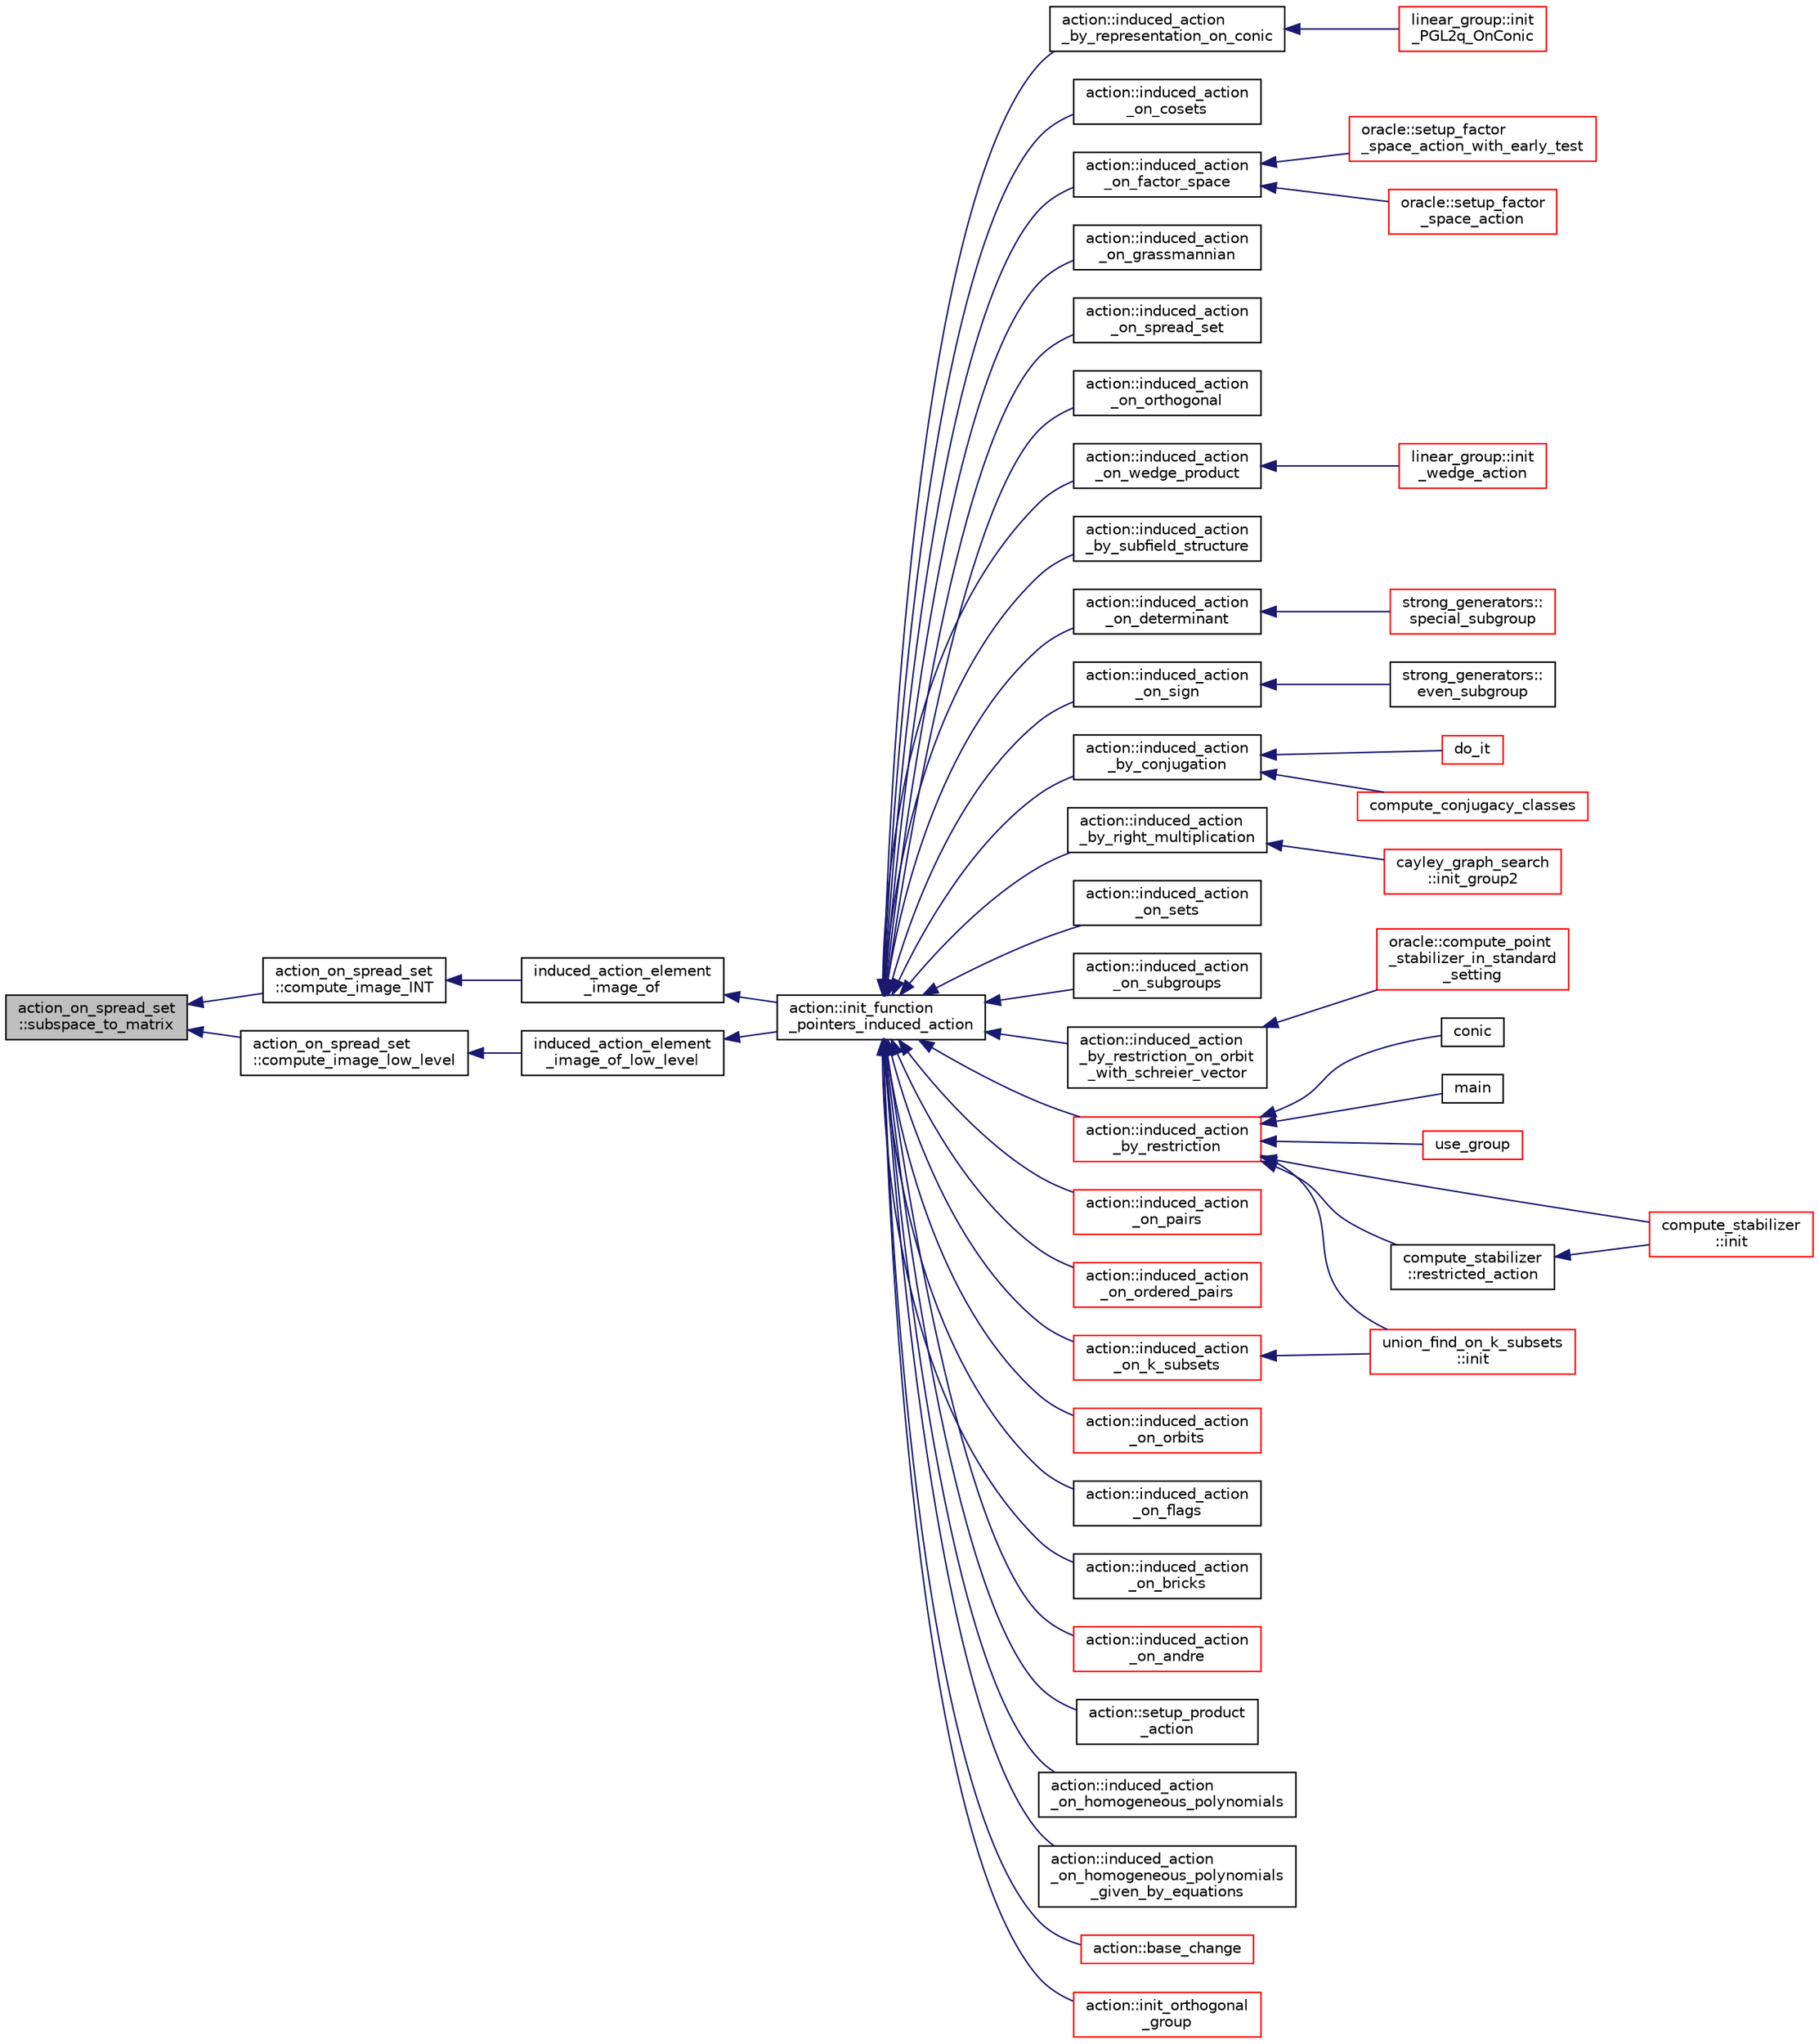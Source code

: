 digraph "action_on_spread_set::subspace_to_matrix"
{
  edge [fontname="Helvetica",fontsize="10",labelfontname="Helvetica",labelfontsize="10"];
  node [fontname="Helvetica",fontsize="10",shape=record];
  rankdir="LR";
  Node1014 [label="action_on_spread_set\l::subspace_to_matrix",height=0.2,width=0.4,color="black", fillcolor="grey75", style="filled", fontcolor="black"];
  Node1014 -> Node1015 [dir="back",color="midnightblue",fontsize="10",style="solid",fontname="Helvetica"];
  Node1015 [label="action_on_spread_set\l::compute_image_INT",height=0.2,width=0.4,color="black", fillcolor="white", style="filled",URL="$d2/d7a/classaction__on__spread__set.html#a424ae719c98b5d99978e60f8f2d65437"];
  Node1015 -> Node1016 [dir="back",color="midnightblue",fontsize="10",style="solid",fontname="Helvetica"];
  Node1016 [label="induced_action_element\l_image_of",height=0.2,width=0.4,color="black", fillcolor="white", style="filled",URL="$d3/d27/interface_8_c.html#a821850d6c3988dd122de0489cd36f0f0"];
  Node1016 -> Node1017 [dir="back",color="midnightblue",fontsize="10",style="solid",fontname="Helvetica"];
  Node1017 [label="action::init_function\l_pointers_induced_action",height=0.2,width=0.4,color="black", fillcolor="white", style="filled",URL="$d2/d86/classaction.html#a3b9287d084b24f7a3b9532a7589c58de"];
  Node1017 -> Node1018 [dir="back",color="midnightblue",fontsize="10",style="solid",fontname="Helvetica"];
  Node1018 [label="action::induced_action\l_by_representation_on_conic",height=0.2,width=0.4,color="black", fillcolor="white", style="filled",URL="$d2/d86/classaction.html#a228538e3f07bc186db8eb5da8b90f617"];
  Node1018 -> Node1019 [dir="back",color="midnightblue",fontsize="10",style="solid",fontname="Helvetica"];
  Node1019 [label="linear_group::init\l_PGL2q_OnConic",height=0.2,width=0.4,color="red", fillcolor="white", style="filled",URL="$df/d5a/classlinear__group.html#a84c4d6e1849da4c6f8f096a1af2a8270"];
  Node1017 -> Node1026 [dir="back",color="midnightblue",fontsize="10",style="solid",fontname="Helvetica"];
  Node1026 [label="action::induced_action\l_on_cosets",height=0.2,width=0.4,color="black", fillcolor="white", style="filled",URL="$d2/d86/classaction.html#acbdff5ffed42af6a01f07dffb2787237"];
  Node1017 -> Node1027 [dir="back",color="midnightblue",fontsize="10",style="solid",fontname="Helvetica"];
  Node1027 [label="action::induced_action\l_on_factor_space",height=0.2,width=0.4,color="black", fillcolor="white", style="filled",URL="$d2/d86/classaction.html#af501ff2aa74fb6049bee5c01cd8b909b"];
  Node1027 -> Node1028 [dir="back",color="midnightblue",fontsize="10",style="solid",fontname="Helvetica"];
  Node1028 [label="oracle::setup_factor\l_space_action_with_early_test",height=0.2,width=0.4,color="red", fillcolor="white", style="filled",URL="$d7/da7/classoracle.html#a7c26a85886666829e9727df91d2f01ad"];
  Node1027 -> Node1108 [dir="back",color="midnightblue",fontsize="10",style="solid",fontname="Helvetica"];
  Node1108 [label="oracle::setup_factor\l_space_action",height=0.2,width=0.4,color="red", fillcolor="white", style="filled",URL="$d7/da7/classoracle.html#a181e076f112ba1f32f5fb4e8abebdb18"];
  Node1017 -> Node1109 [dir="back",color="midnightblue",fontsize="10",style="solid",fontname="Helvetica"];
  Node1109 [label="action::induced_action\l_on_grassmannian",height=0.2,width=0.4,color="black", fillcolor="white", style="filled",URL="$d2/d86/classaction.html#a295b730ecc0b0bf30f714094fef956ea"];
  Node1017 -> Node1110 [dir="back",color="midnightblue",fontsize="10",style="solid",fontname="Helvetica"];
  Node1110 [label="action::induced_action\l_on_spread_set",height=0.2,width=0.4,color="black", fillcolor="white", style="filled",URL="$d2/d86/classaction.html#a7c5839c650592f083dc850d81ed05a5b"];
  Node1017 -> Node1111 [dir="back",color="midnightblue",fontsize="10",style="solid",fontname="Helvetica"];
  Node1111 [label="action::induced_action\l_on_orthogonal",height=0.2,width=0.4,color="black", fillcolor="white", style="filled",URL="$d2/d86/classaction.html#a4f191cee643a81d7f18a4d729084e945"];
  Node1017 -> Node1112 [dir="back",color="midnightblue",fontsize="10",style="solid",fontname="Helvetica"];
  Node1112 [label="action::induced_action\l_on_wedge_product",height=0.2,width=0.4,color="black", fillcolor="white", style="filled",URL="$d2/d86/classaction.html#af13a5da25b8e8597ab695edff222fb6a"];
  Node1112 -> Node1113 [dir="back",color="midnightblue",fontsize="10",style="solid",fontname="Helvetica"];
  Node1113 [label="linear_group::init\l_wedge_action",height=0.2,width=0.4,color="red", fillcolor="white", style="filled",URL="$df/d5a/classlinear__group.html#a16a8a2a5fdc535f2263210ca7943119e"];
  Node1017 -> Node1114 [dir="back",color="midnightblue",fontsize="10",style="solid",fontname="Helvetica"];
  Node1114 [label="action::induced_action\l_by_subfield_structure",height=0.2,width=0.4,color="black", fillcolor="white", style="filled",URL="$d2/d86/classaction.html#add42951bdab176ceed6cc4af05dfa948"];
  Node1017 -> Node1115 [dir="back",color="midnightblue",fontsize="10",style="solid",fontname="Helvetica"];
  Node1115 [label="action::induced_action\l_on_determinant",height=0.2,width=0.4,color="black", fillcolor="white", style="filled",URL="$d2/d86/classaction.html#aa6b9d3c2ded2cae185ee31f2200ad0b5"];
  Node1115 -> Node1116 [dir="back",color="midnightblue",fontsize="10",style="solid",fontname="Helvetica"];
  Node1116 [label="strong_generators::\lspecial_subgroup",height=0.2,width=0.4,color="red", fillcolor="white", style="filled",URL="$dc/d09/classstrong__generators.html#a78e9e4d012bb440194e2874c40ca9e29"];
  Node1017 -> Node1118 [dir="back",color="midnightblue",fontsize="10",style="solid",fontname="Helvetica"];
  Node1118 [label="action::induced_action\l_on_sign",height=0.2,width=0.4,color="black", fillcolor="white", style="filled",URL="$d2/d86/classaction.html#ab17b07971b94eae7c5efa21b33f643f1"];
  Node1118 -> Node1119 [dir="back",color="midnightblue",fontsize="10",style="solid",fontname="Helvetica"];
  Node1119 [label="strong_generators::\leven_subgroup",height=0.2,width=0.4,color="black", fillcolor="white", style="filled",URL="$dc/d09/classstrong__generators.html#a8c1a171968f012ec245b0487a6af66e0"];
  Node1017 -> Node1120 [dir="back",color="midnightblue",fontsize="10",style="solid",fontname="Helvetica"];
  Node1120 [label="action::induced_action\l_by_conjugation",height=0.2,width=0.4,color="black", fillcolor="white", style="filled",URL="$d2/d86/classaction.html#a45fb7703c6acac791acdcde339d21cc2"];
  Node1120 -> Node1121 [dir="back",color="midnightblue",fontsize="10",style="solid",fontname="Helvetica"];
  Node1121 [label="do_it",height=0.2,width=0.4,color="red", fillcolor="white", style="filled",URL="$da/da3/burnside_8_c.html#a6a1ed4d46bdb13e56112f47f0565c25b"];
  Node1120 -> Node1123 [dir="back",color="midnightblue",fontsize="10",style="solid",fontname="Helvetica"];
  Node1123 [label="compute_conjugacy_classes",height=0.2,width=0.4,color="red", fillcolor="white", style="filled",URL="$dc/dd4/group__actions_8h.html#a3a3f311d8e19e481707b3e54dbb35066"];
  Node1017 -> Node1128 [dir="back",color="midnightblue",fontsize="10",style="solid",fontname="Helvetica"];
  Node1128 [label="action::induced_action\l_by_right_multiplication",height=0.2,width=0.4,color="black", fillcolor="white", style="filled",URL="$d2/d86/classaction.html#aafa2818d9d98046507e2754938be0c04"];
  Node1128 -> Node1129 [dir="back",color="midnightblue",fontsize="10",style="solid",fontname="Helvetica"];
  Node1129 [label="cayley_graph_search\l::init_group2",height=0.2,width=0.4,color="red", fillcolor="white", style="filled",URL="$de/dae/classcayley__graph__search.html#ac765646a4795740d7ac0a9407bf35f32"];
  Node1017 -> Node1131 [dir="back",color="midnightblue",fontsize="10",style="solid",fontname="Helvetica"];
  Node1131 [label="action::induced_action\l_on_sets",height=0.2,width=0.4,color="black", fillcolor="white", style="filled",URL="$d2/d86/classaction.html#a09639acee6b88644c103b17050cc32f1"];
  Node1017 -> Node1132 [dir="back",color="midnightblue",fontsize="10",style="solid",fontname="Helvetica"];
  Node1132 [label="action::induced_action\l_on_subgroups",height=0.2,width=0.4,color="black", fillcolor="white", style="filled",URL="$d2/d86/classaction.html#ad0de7ea45a2a73c1b8e0f52ee3ce4610"];
  Node1017 -> Node1133 [dir="back",color="midnightblue",fontsize="10",style="solid",fontname="Helvetica"];
  Node1133 [label="action::induced_action\l_by_restriction_on_orbit\l_with_schreier_vector",height=0.2,width=0.4,color="black", fillcolor="white", style="filled",URL="$d2/d86/classaction.html#ad3ddab72625d9bebe7ac8eaef488cf4c"];
  Node1133 -> Node1134 [dir="back",color="midnightblue",fontsize="10",style="solid",fontname="Helvetica"];
  Node1134 [label="oracle::compute_point\l_stabilizer_in_standard\l_setting",height=0.2,width=0.4,color="red", fillcolor="white", style="filled",URL="$d7/da7/classoracle.html#afa7b2b71cd2ccbb807a740d6e1085982"];
  Node1017 -> Node1135 [dir="back",color="midnightblue",fontsize="10",style="solid",fontname="Helvetica"];
  Node1135 [label="action::induced_action\l_by_restriction",height=0.2,width=0.4,color="red", fillcolor="white", style="filled",URL="$d2/d86/classaction.html#a37c21f74a97c921d882a308370c06357"];
  Node1135 -> Node1039 [dir="back",color="midnightblue",fontsize="10",style="solid",fontname="Helvetica"];
  Node1039 [label="conic",height=0.2,width=0.4,color="black", fillcolor="white", style="filled",URL="$d4/de8/conic_8_c.html#a96def9474b981a9d5831a9b48d85d652"];
  Node1135 -> Node1136 [dir="back",color="midnightblue",fontsize="10",style="solid",fontname="Helvetica"];
  Node1136 [label="main",height=0.2,width=0.4,color="black", fillcolor="white", style="filled",URL="$d5/d0d/apps_2projective__space_2polar_8_c.html#a217dbf8b442f20279ea00b898af96f52"];
  Node1135 -> Node1066 [dir="back",color="midnightblue",fontsize="10",style="solid",fontname="Helvetica"];
  Node1066 [label="use_group",height=0.2,width=0.4,color="red", fillcolor="white", style="filled",URL="$d9/d9f/all__cliques_8_c.html#aba62531e97173264c39afe2c7857af31"];
  Node1135 -> Node1137 [dir="back",color="midnightblue",fontsize="10",style="solid",fontname="Helvetica"];
  Node1137 [label="union_find_on_k_subsets\l::init",height=0.2,width=0.4,color="red", fillcolor="white", style="filled",URL="$d3/d1b/classunion__find__on__k__subsets.html#aad0de310a8e8df1ff78ee2eaf3ec1e54"];
  Node1135 -> Node1139 [dir="back",color="midnightblue",fontsize="10",style="solid",fontname="Helvetica"];
  Node1139 [label="compute_stabilizer\l::init",height=0.2,width=0.4,color="red", fillcolor="white", style="filled",URL="$d8/d30/classcompute__stabilizer.html#a36a1729430f317a65559220a8206a7d7"];
  Node1135 -> Node1144 [dir="back",color="midnightblue",fontsize="10",style="solid",fontname="Helvetica"];
  Node1144 [label="compute_stabilizer\l::restricted_action",height=0.2,width=0.4,color="black", fillcolor="white", style="filled",URL="$d8/d30/classcompute__stabilizer.html#a895df470da0ac14f812c3c4b6f2280b9"];
  Node1144 -> Node1139 [dir="back",color="midnightblue",fontsize="10",style="solid",fontname="Helvetica"];
  Node1017 -> Node1175 [dir="back",color="midnightblue",fontsize="10",style="solid",fontname="Helvetica"];
  Node1175 [label="action::induced_action\l_on_pairs",height=0.2,width=0.4,color="red", fillcolor="white", style="filled",URL="$d2/d86/classaction.html#a4b01c7b3cc749218e9dbd84b9fed90b3"];
  Node1017 -> Node1177 [dir="back",color="midnightblue",fontsize="10",style="solid",fontname="Helvetica"];
  Node1177 [label="action::induced_action\l_on_ordered_pairs",height=0.2,width=0.4,color="red", fillcolor="white", style="filled",URL="$d2/d86/classaction.html#ad290e0cc115881e0b9ddab7f7071975e"];
  Node1017 -> Node1178 [dir="back",color="midnightblue",fontsize="10",style="solid",fontname="Helvetica"];
  Node1178 [label="action::induced_action\l_on_k_subsets",height=0.2,width=0.4,color="red", fillcolor="white", style="filled",URL="$d2/d86/classaction.html#a2eb6058853cffc4c099099e07ecbe612"];
  Node1178 -> Node1137 [dir="back",color="midnightblue",fontsize="10",style="solid",fontname="Helvetica"];
  Node1017 -> Node1180 [dir="back",color="midnightblue",fontsize="10",style="solid",fontname="Helvetica"];
  Node1180 [label="action::induced_action\l_on_orbits",height=0.2,width=0.4,color="red", fillcolor="white", style="filled",URL="$d2/d86/classaction.html#a875913e4919877fe3dcae039ce44d7d8"];
  Node1017 -> Node1184 [dir="back",color="midnightblue",fontsize="10",style="solid",fontname="Helvetica"];
  Node1184 [label="action::induced_action\l_on_flags",height=0.2,width=0.4,color="black", fillcolor="white", style="filled",URL="$d2/d86/classaction.html#afb1ac2fda2a79462e38c133330982341"];
  Node1017 -> Node1185 [dir="back",color="midnightblue",fontsize="10",style="solid",fontname="Helvetica"];
  Node1185 [label="action::induced_action\l_on_bricks",height=0.2,width=0.4,color="black", fillcolor="white", style="filled",URL="$d2/d86/classaction.html#a71c71472fda2eefb125cd852d5feb306"];
  Node1017 -> Node1186 [dir="back",color="midnightblue",fontsize="10",style="solid",fontname="Helvetica"];
  Node1186 [label="action::induced_action\l_on_andre",height=0.2,width=0.4,color="red", fillcolor="white", style="filled",URL="$d2/d86/classaction.html#a917efe5d7ae49b86dbf397540939fea4"];
  Node1017 -> Node1188 [dir="back",color="midnightblue",fontsize="10",style="solid",fontname="Helvetica"];
  Node1188 [label="action::setup_product\l_action",height=0.2,width=0.4,color="black", fillcolor="white", style="filled",URL="$d2/d86/classaction.html#a35c717fb546189c007a89bb7b133e2f6"];
  Node1017 -> Node1189 [dir="back",color="midnightblue",fontsize="10",style="solid",fontname="Helvetica"];
  Node1189 [label="action::induced_action\l_on_homogeneous_polynomials",height=0.2,width=0.4,color="black", fillcolor="white", style="filled",URL="$d2/d86/classaction.html#acafe8fb1e63926ce35338a292b621f8a"];
  Node1017 -> Node1190 [dir="back",color="midnightblue",fontsize="10",style="solid",fontname="Helvetica"];
  Node1190 [label="action::induced_action\l_on_homogeneous_polynomials\l_given_by_equations",height=0.2,width=0.4,color="black", fillcolor="white", style="filled",URL="$d2/d86/classaction.html#a8f8df8dabfaa711297c20d44a2c1946a"];
  Node1017 -> Node1191 [dir="back",color="midnightblue",fontsize="10",style="solid",fontname="Helvetica"];
  Node1191 [label="action::base_change",height=0.2,width=0.4,color="red", fillcolor="white", style="filled",URL="$d2/d86/classaction.html#a1cab1a81da804692affaf9b7060c90f6"];
  Node1017 -> Node1219 [dir="back",color="midnightblue",fontsize="10",style="solid",fontname="Helvetica"];
  Node1219 [label="action::init_orthogonal\l_group",height=0.2,width=0.4,color="red", fillcolor="white", style="filled",URL="$d2/d86/classaction.html#a2cfe124956ed67d8b7a927bb44847cc2"];
  Node1014 -> Node1227 [dir="back",color="midnightblue",fontsize="10",style="solid",fontname="Helvetica"];
  Node1227 [label="action_on_spread_set\l::compute_image_low_level",height=0.2,width=0.4,color="black", fillcolor="white", style="filled",URL="$d2/d7a/classaction__on__spread__set.html#a9ec506244bfeced780bfc61ce83f5386"];
  Node1227 -> Node1228 [dir="back",color="midnightblue",fontsize="10",style="solid",fontname="Helvetica"];
  Node1228 [label="induced_action_element\l_image_of_low_level",height=0.2,width=0.4,color="black", fillcolor="white", style="filled",URL="$d3/d27/interface_8_c.html#aa4bc5f68829829d9a41223c260c658c5"];
  Node1228 -> Node1017 [dir="back",color="midnightblue",fontsize="10",style="solid",fontname="Helvetica"];
}
